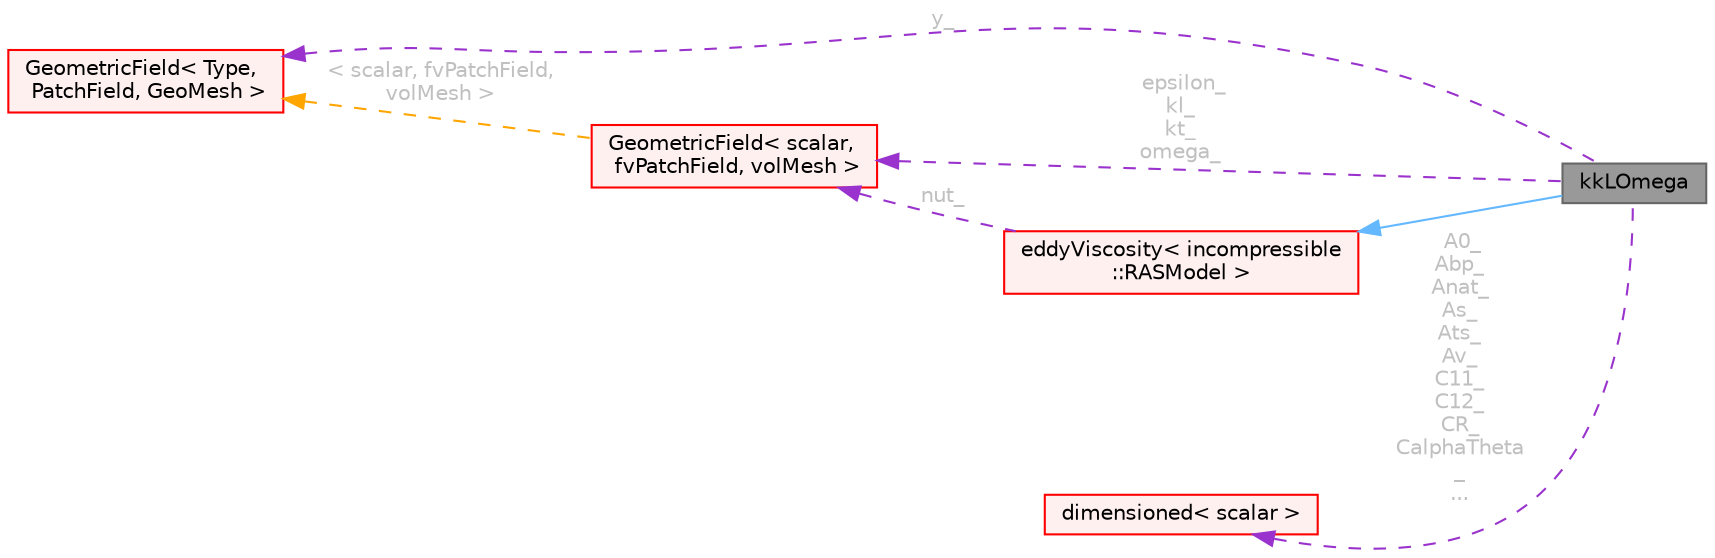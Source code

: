 digraph "kkLOmega"
{
 // LATEX_PDF_SIZE
  bgcolor="transparent";
  edge [fontname=Helvetica,fontsize=10,labelfontname=Helvetica,labelfontsize=10];
  node [fontname=Helvetica,fontsize=10,shape=box,height=0.2,width=0.4];
  rankdir="LR";
  Node1 [id="Node000001",label="kkLOmega",height=0.2,width=0.4,color="gray40", fillcolor="grey60", style="filled", fontcolor="black",tooltip="Low Reynolds-number k-kl-omega turbulence model for incompressible flows."];
  Node2 -> Node1 [id="edge1_Node000001_Node000002",dir="back",color="steelblue1",style="solid",tooltip=" "];
  Node2 [id="Node000002",label="eddyViscosity\< incompressible\l::RASModel \>",height=0.2,width=0.4,color="red", fillcolor="#FFF0F0", style="filled",URL="$classFoam_1_1eddyViscosity.html",tooltip=" "];
  Node5 -> Node2 [id="edge2_Node000002_Node000005",dir="back",color="darkorchid3",style="dashed",tooltip=" ",label=" nut_",fontcolor="grey" ];
  Node5 [id="Node000005",label="GeometricField\< scalar,\l fvPatchField, volMesh \>",height=0.2,width=0.4,color="red", fillcolor="#FFF0F0", style="filled",URL="$classFoam_1_1GeometricField.html",tooltip=" "];
  Node19 -> Node5 [id="edge3_Node000005_Node000019",dir="back",color="orange",style="dashed",tooltip=" ",label=" \< scalar, fvPatchField,\l volMesh \>",fontcolor="grey" ];
  Node19 [id="Node000019",label="GeometricField\< Type,\l PatchField, GeoMesh \>",height=0.2,width=0.4,color="red", fillcolor="#FFF0F0", style="filled",URL="$classFoam_1_1GeometricField.html",tooltip="Generic GeometricField class."];
  Node23 -> Node1 [id="edge4_Node000001_Node000023",dir="back",color="darkorchid3",style="dashed",tooltip=" ",label=" A0_\nAbp_\nAnat_\nAs_\nAts_\nAv_\nC11_\nC12_\nCR_\nCalphaTheta\l_\n...",fontcolor="grey" ];
  Node23 [id="Node000023",label="dimensioned\< scalar \>",height=0.2,width=0.4,color="red", fillcolor="#FFF0F0", style="filled",URL="$classFoam_1_1dimensioned.html",tooltip=" "];
  Node5 -> Node1 [id="edge5_Node000001_Node000005",dir="back",color="darkorchid3",style="dashed",tooltip=" ",label=" epsilon_\nkl_\nkt_\nomega_",fontcolor="grey" ];
  Node19 -> Node1 [id="edge6_Node000001_Node000019",dir="back",color="darkorchid3",style="dashed",tooltip=" ",label=" y_",fontcolor="grey" ];
}
